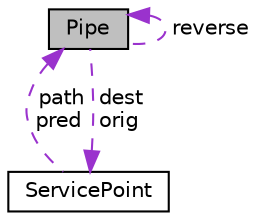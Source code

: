 digraph "Pipe"
{
 // LATEX_PDF_SIZE
  edge [fontname="Helvetica",fontsize="10",labelfontname="Helvetica",labelfontsize="10"];
  node [fontname="Helvetica",fontsize="10",shape=record];
  Node1 [label="Pipe",height=0.2,width=0.4,color="black", fillcolor="grey75", style="filled", fontcolor="black",tooltip=" "];
  Node2 -> Node1 [dir="back",color="darkorchid3",fontsize="10",style="dashed",label=" dest\norig" ];
  Node2 [label="ServicePoint",height=0.2,width=0.4,color="black", fillcolor="white", style="filled",URL="$classServicePoint.html",tooltip=" "];
  Node1 -> Node2 [dir="back",color="darkorchid3",fontsize="10",style="dashed",label=" path\npred" ];
  Node1 -> Node1 [dir="back",color="darkorchid3",fontsize="10",style="dashed",label=" reverse" ];
}
